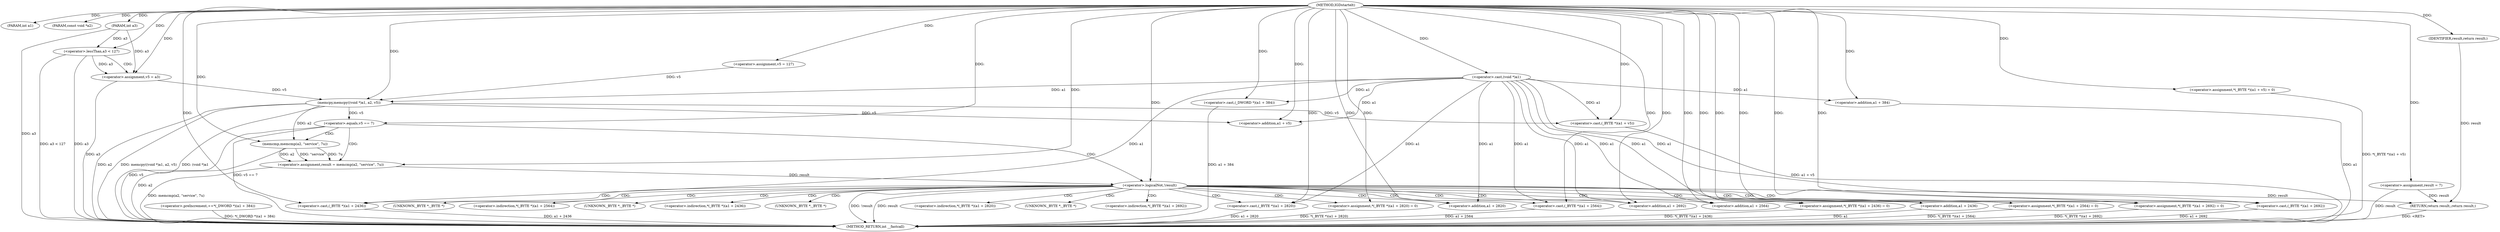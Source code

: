 digraph IGDstartelt {  
"1000103" [label = "(METHOD,IGDstartelt)" ]
"1000193" [label = "(METHOD_RETURN,int __fastcall)" ]
"1000104" [label = "(PARAM,int a1)" ]
"1000105" [label = "(PARAM,const void *a2)" ]
"1000106" [label = "(PARAM,int a3)" ]
"1000110" [label = "(<operator>.assignment,v5 = 127)" ]
"1000114" [label = "(<operator>.lessThan,a3 < 127)" ]
"1000117" [label = "(<operator>.assignment,v5 = a3)" ]
"1000120" [label = "(memcpy,memcpy((void *)a1, a2, v5))" ]
"1000121" [label = "(<operator>.cast,(void *)a1)" ]
"1000126" [label = "(<operator>.assignment,*(_BYTE *)(a1 + v5) = 0)" ]
"1000128" [label = "(<operator>.cast,(_BYTE *)(a1 + v5))" ]
"1000130" [label = "(<operator>.addition,a1 + v5)" ]
"1000134" [label = "(<operator>.assignment,result = 7)" ]
"1000137" [label = "(<operator>.preIncrement,++*(_DWORD *)(a1 + 384))" ]
"1000139" [label = "(<operator>.cast,(_DWORD *)(a1 + 384))" ]
"1000141" [label = "(<operator>.addition,a1 + 384)" ]
"1000145" [label = "(<operator>.equals,v5 == 7)" ]
"1000149" [label = "(<operator>.assignment,result = memcmp(a2, \"service\", 7u))" ]
"1000151" [label = "(memcmp,memcmp(a2, \"service\", 7u))" ]
"1000156" [label = "(<operator>.logicalNot,!result)" ]
"1000159" [label = "(<operator>.assignment,*(_BYTE *)(a1 + 2820) = 0)" ]
"1000161" [label = "(<operator>.cast,(_BYTE *)(a1 + 2820))" ]
"1000163" [label = "(<operator>.addition,a1 + 2820)" ]
"1000167" [label = "(<operator>.assignment,*(_BYTE *)(a1 + 2692) = 0)" ]
"1000169" [label = "(<operator>.cast,(_BYTE *)(a1 + 2692))" ]
"1000171" [label = "(<operator>.addition,a1 + 2692)" ]
"1000175" [label = "(<operator>.assignment,*(_BYTE *)(a1 + 2564) = 0)" ]
"1000177" [label = "(<operator>.cast,(_BYTE *)(a1 + 2564))" ]
"1000179" [label = "(<operator>.addition,a1 + 2564)" ]
"1000183" [label = "(<operator>.assignment,*(_BYTE *)(a1 + 2436) = 0)" ]
"1000185" [label = "(<operator>.cast,(_BYTE *)(a1 + 2436))" ]
"1000187" [label = "(<operator>.addition,a1 + 2436)" ]
"1000191" [label = "(RETURN,return result;,return result;)" ]
"1000192" [label = "(IDENTIFIER,result,return result;)" ]
"1000160" [label = "(<operator>.indirection,*(_BYTE *)(a1 + 2820))" ]
"1000162" [label = "(UNKNOWN,_BYTE *,_BYTE *)" ]
"1000168" [label = "(<operator>.indirection,*(_BYTE *)(a1 + 2692))" ]
"1000170" [label = "(UNKNOWN,_BYTE *,_BYTE *)" ]
"1000176" [label = "(<operator>.indirection,*(_BYTE *)(a1 + 2564))" ]
"1000178" [label = "(UNKNOWN,_BYTE *,_BYTE *)" ]
"1000184" [label = "(<operator>.indirection,*(_BYTE *)(a1 + 2436))" ]
"1000186" [label = "(UNKNOWN,_BYTE *,_BYTE *)" ]
  "1000191" -> "1000193"  [ label = "DDG: <RET>"] 
  "1000120" -> "1000193"  [ label = "DDG: a2"] 
  "1000156" -> "1000193"  [ label = "DDG: result"] 
  "1000117" -> "1000193"  [ label = "DDG: a3"] 
  "1000114" -> "1000193"  [ label = "DDG: a3"] 
  "1000137" -> "1000193"  [ label = "DDG: *(_DWORD *)(a1 + 384)"] 
  "1000156" -> "1000193"  [ label = "DDG: !result"] 
  "1000145" -> "1000193"  [ label = "DDG: v5 == 7"] 
  "1000159" -> "1000193"  [ label = "DDG: *(_BYTE *)(a1 + 2820)"] 
  "1000145" -> "1000193"  [ label = "DDG: v5"] 
  "1000120" -> "1000193"  [ label = "DDG: memcpy((void *)a1, a2, v5)"] 
  "1000126" -> "1000193"  [ label = "DDG: *(_BYTE *)(a1 + v5)"] 
  "1000161" -> "1000193"  [ label = "DDG: a1 + 2820"] 
  "1000141" -> "1000193"  [ label = "DDG: a1"] 
  "1000183" -> "1000193"  [ label = "DDG: *(_BYTE *)(a1 + 2436)"] 
  "1000151" -> "1000193"  [ label = "DDG: a2"] 
  "1000120" -> "1000193"  [ label = "DDG: (void *)a1"] 
  "1000128" -> "1000193"  [ label = "DDG: a1 + v5"] 
  "1000169" -> "1000193"  [ label = "DDG: a1 + 2692"] 
  "1000187" -> "1000193"  [ label = "DDG: a1"] 
  "1000134" -> "1000193"  [ label = "DDG: result"] 
  "1000139" -> "1000193"  [ label = "DDG: a1 + 384"] 
  "1000185" -> "1000193"  [ label = "DDG: a1 + 2436"] 
  "1000114" -> "1000193"  [ label = "DDG: a3 < 127"] 
  "1000175" -> "1000193"  [ label = "DDG: *(_BYTE *)(a1 + 2564)"] 
  "1000177" -> "1000193"  [ label = "DDG: a1 + 2564"] 
  "1000167" -> "1000193"  [ label = "DDG: *(_BYTE *)(a1 + 2692)"] 
  "1000149" -> "1000193"  [ label = "DDG: memcmp(a2, \"service\", 7u)"] 
  "1000106" -> "1000193"  [ label = "DDG: a3"] 
  "1000103" -> "1000104"  [ label = "DDG: "] 
  "1000103" -> "1000105"  [ label = "DDG: "] 
  "1000103" -> "1000106"  [ label = "DDG: "] 
  "1000103" -> "1000110"  [ label = "DDG: "] 
  "1000106" -> "1000114"  [ label = "DDG: a3"] 
  "1000103" -> "1000114"  [ label = "DDG: "] 
  "1000114" -> "1000117"  [ label = "DDG: a3"] 
  "1000106" -> "1000117"  [ label = "DDG: a3"] 
  "1000103" -> "1000117"  [ label = "DDG: "] 
  "1000121" -> "1000120"  [ label = "DDG: a1"] 
  "1000103" -> "1000121"  [ label = "DDG: "] 
  "1000103" -> "1000120"  [ label = "DDG: "] 
  "1000117" -> "1000120"  [ label = "DDG: v5"] 
  "1000110" -> "1000120"  [ label = "DDG: v5"] 
  "1000103" -> "1000126"  [ label = "DDG: "] 
  "1000121" -> "1000128"  [ label = "DDG: a1"] 
  "1000103" -> "1000128"  [ label = "DDG: "] 
  "1000120" -> "1000128"  [ label = "DDG: v5"] 
  "1000121" -> "1000130"  [ label = "DDG: a1"] 
  "1000103" -> "1000130"  [ label = "DDG: "] 
  "1000120" -> "1000130"  [ label = "DDG: v5"] 
  "1000103" -> "1000134"  [ label = "DDG: "] 
  "1000103" -> "1000139"  [ label = "DDG: "] 
  "1000121" -> "1000139"  [ label = "DDG: a1"] 
  "1000103" -> "1000141"  [ label = "DDG: "] 
  "1000121" -> "1000141"  [ label = "DDG: a1"] 
  "1000103" -> "1000145"  [ label = "DDG: "] 
  "1000120" -> "1000145"  [ label = "DDG: v5"] 
  "1000151" -> "1000149"  [ label = "DDG: a2"] 
  "1000151" -> "1000149"  [ label = "DDG: \"service\""] 
  "1000151" -> "1000149"  [ label = "DDG: 7u"] 
  "1000103" -> "1000149"  [ label = "DDG: "] 
  "1000120" -> "1000151"  [ label = "DDG: a2"] 
  "1000103" -> "1000151"  [ label = "DDG: "] 
  "1000149" -> "1000156"  [ label = "DDG: result"] 
  "1000103" -> "1000156"  [ label = "DDG: "] 
  "1000103" -> "1000159"  [ label = "DDG: "] 
  "1000103" -> "1000161"  [ label = "DDG: "] 
  "1000121" -> "1000161"  [ label = "DDG: a1"] 
  "1000103" -> "1000163"  [ label = "DDG: "] 
  "1000121" -> "1000163"  [ label = "DDG: a1"] 
  "1000103" -> "1000167"  [ label = "DDG: "] 
  "1000103" -> "1000169"  [ label = "DDG: "] 
  "1000121" -> "1000169"  [ label = "DDG: a1"] 
  "1000103" -> "1000171"  [ label = "DDG: "] 
  "1000121" -> "1000171"  [ label = "DDG: a1"] 
  "1000103" -> "1000175"  [ label = "DDG: "] 
  "1000103" -> "1000177"  [ label = "DDG: "] 
  "1000121" -> "1000177"  [ label = "DDG: a1"] 
  "1000103" -> "1000179"  [ label = "DDG: "] 
  "1000121" -> "1000179"  [ label = "DDG: a1"] 
  "1000103" -> "1000183"  [ label = "DDG: "] 
  "1000103" -> "1000185"  [ label = "DDG: "] 
  "1000121" -> "1000185"  [ label = "DDG: a1"] 
  "1000103" -> "1000187"  [ label = "DDG: "] 
  "1000121" -> "1000187"  [ label = "DDG: a1"] 
  "1000192" -> "1000191"  [ label = "DDG: result"] 
  "1000156" -> "1000191"  [ label = "DDG: result"] 
  "1000134" -> "1000191"  [ label = "DDG: result"] 
  "1000103" -> "1000192"  [ label = "DDG: "] 
  "1000114" -> "1000117"  [ label = "CDG: "] 
  "1000145" -> "1000156"  [ label = "CDG: "] 
  "1000145" -> "1000151"  [ label = "CDG: "] 
  "1000145" -> "1000149"  [ label = "CDG: "] 
  "1000156" -> "1000176"  [ label = "CDG: "] 
  "1000156" -> "1000175"  [ label = "CDG: "] 
  "1000156" -> "1000171"  [ label = "CDG: "] 
  "1000156" -> "1000170"  [ label = "CDG: "] 
  "1000156" -> "1000169"  [ label = "CDG: "] 
  "1000156" -> "1000168"  [ label = "CDG: "] 
  "1000156" -> "1000167"  [ label = "CDG: "] 
  "1000156" -> "1000163"  [ label = "CDG: "] 
  "1000156" -> "1000162"  [ label = "CDG: "] 
  "1000156" -> "1000161"  [ label = "CDG: "] 
  "1000156" -> "1000187"  [ label = "CDG: "] 
  "1000156" -> "1000186"  [ label = "CDG: "] 
  "1000156" -> "1000185"  [ label = "CDG: "] 
  "1000156" -> "1000184"  [ label = "CDG: "] 
  "1000156" -> "1000183"  [ label = "CDG: "] 
  "1000156" -> "1000179"  [ label = "CDG: "] 
  "1000156" -> "1000178"  [ label = "CDG: "] 
  "1000156" -> "1000177"  [ label = "CDG: "] 
  "1000156" -> "1000160"  [ label = "CDG: "] 
  "1000156" -> "1000159"  [ label = "CDG: "] 
}
